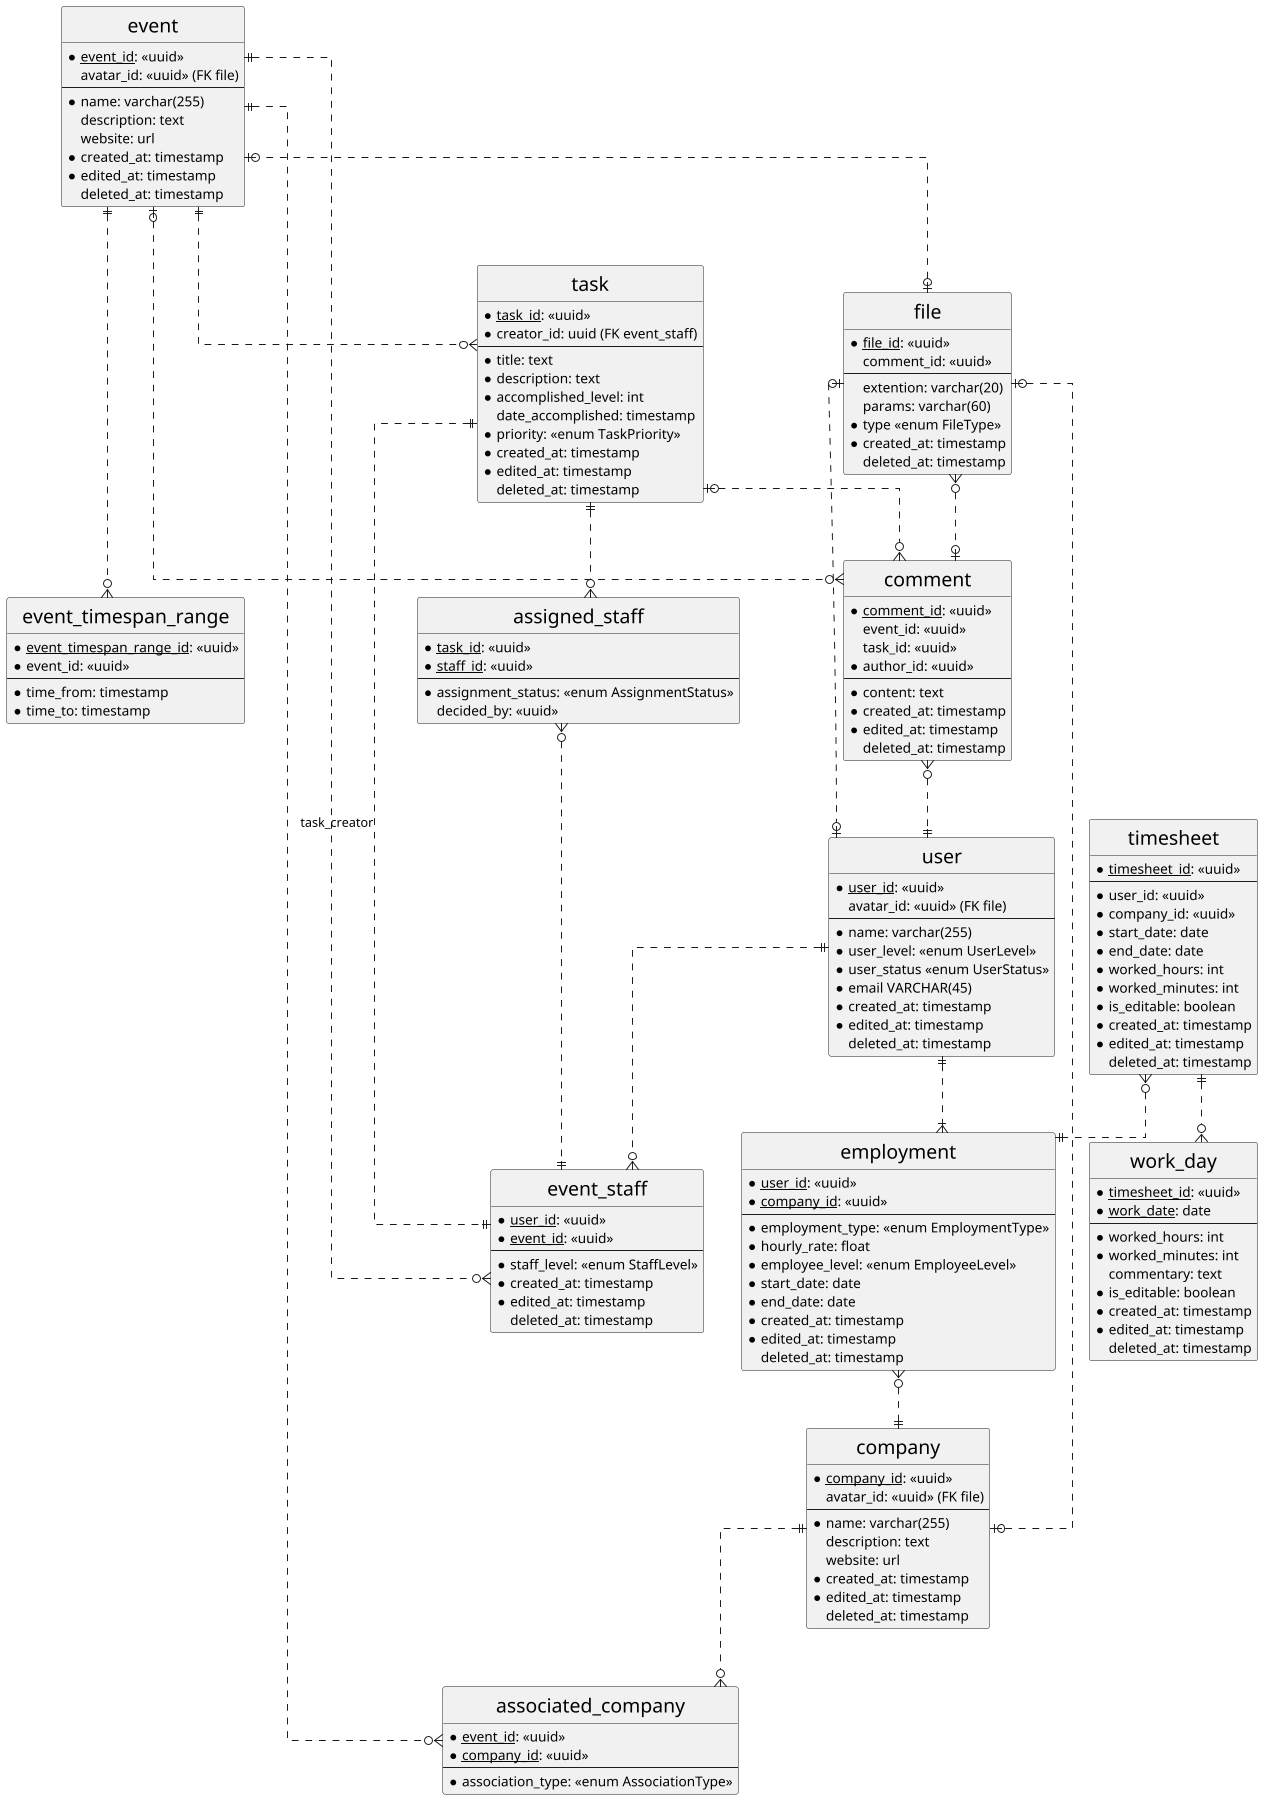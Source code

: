 @startuml erd
skinparam Linetype ortho
skinparam classFontSize 20
scale 1800 * 1800
hide circle

entity user {
    *<u>user_id</u>: <<uuid>>
    avatar_id: <<uuid>> (FK file)
    ---
    *name: varchar(255)
    *user_level: <<enum UserLevel>>
    *user_status <<enum UserStatus>>
    *email VARCHAR(45)
    *created_at: timestamp
    *edited_at: timestamp
    deleted_at: timestamp
}

entity timesheet {
    *<u>timesheet_id</u>: <<uuid>>
    ---
    *user_id: <<uuid>>
    *company_id: <<uuid>>
    *start_date: date
    *end_date: date
    *worked_hours: int
    *worked_minutes: int
    *is_editable: boolean
    *created_at: timestamp
    *edited_at: timestamp
    deleted_at: timestamp
}

entity work_day {
    *<u>timesheet_id</u>: <<uuid>>
    *<u>work_date</u>: date
    ---
    *worked_hours: int
    *worked_minutes: int
    commentary: text
    *is_editable: boolean
    *created_at: timestamp
    *edited_at: timestamp
    deleted_at: timestamp
}

together {
    entity event {
        *<u>event_id</u>: <<uuid>>
        avatar_id: <<uuid>> (FK file)
        ---
        *name: varchar(255)
        description: text
        website: url
        *created_at: timestamp
        *edited_at: timestamp
        deleted_at: timestamp
    }

    entity event_timespan_range {
        *<u>event_timespan_range_id</u>: <<uuid>>
        *event_id: <<uuid>>
        ---
        *time_from: timestamp
        *time_to: timestamp
    }
}

entity task {
    *<u>task_id</u>: <<uuid>>
    *creator_id: uuid (FK event_staff)
    --
    *title: text
    *description: text
    *accomplished_level: int
    date_accomplished: timestamp
    *priority: <<enum TaskPriority>>
    *created_at: timestamp
    *edited_at: timestamp
    deleted_at: timestamp
}

entity assigned_staff {
    *<u>task_id</u>: <<uuid>>
    *<u>staff_id</u>: <<uuid>>
    ---
    *assignment_status: <<enum AssignmentStatus>>
    decided_by: <<uuid>>
}

entity company {
    *<u>company_id</u>: <<uuid>>
    avatar_id: <<uuid>> (FK file)
    ---
    *name: varchar(255)
    description: text
    website: url
    *created_at: timestamp
    *edited_at: timestamp
    deleted_at: timestamp
}

entity associated_company {
    *<u>event_id</u>: <<uuid>>
    *<u>company_id</u>: <<uuid>>
    ---
    *association_type: <<enum AssociationType>>
}

entity employment {
    *<u>user_id</u>: <<uuid>>
    *<u>company_id</u>: <<uuid>>
    ---
    *employment_type: <<enum EmploymentType>>
    *hourly_rate: float
    *employee_level: <<enum EmployeeLevel>>
    *start_date: date
    *end_date: date
    *created_at: timestamp
    *edited_at: timestamp
    deleted_at: timestamp
}

entity event_staff {
    *<u>user_id</u>: <<uuid>>
    *<u>event_id</u>: <<uuid>>
    ---
    *staff_level: <<enum StaffLevel>>
    *created_at: timestamp
    *edited_at: timestamp
    deleted_at: timestamp
}

together {
    entity comment {
        *<u>comment_id</u>: <<uuid>>
        event_id: <<uuid>>
        task_id: <<uuid>>
        *author_id: <<uuid>>
        ---
        *content: text
        *created_at: timestamp
        *edited_at: timestamp
        deleted_at: timestamp
    }

    /'
    A `file` table allows to refer to file system paths by joining
    `file_id` and `extension` (and possibly using attributes like `type`).

    The `FileType` enum determines how the file is treated (e.g. image, text).
    It is expected to be used to determine how to present the file.
    be utilized for constructing a file system path the file gets stored at
    (and store all images under a dedicated `image/` directory for instance).

    The `params` column may optionally contain values in `param=value;` format.
    In case of images, it may store params representing e.g. width and height.
    '/
    entity file {
        *<u>file_id</u>: <<uuid>>
        comment_id: <<uuid>>
        ---
        extention: varchar(20)
        params: varchar(60)
        *type <<enum FileType>>
        *created_at: timestamp
        deleted_at: timestamp
    }
}

user||..|{employment
timesheet}o..||employment
timesheet||..o{work_day
employment}o..||company
event||.o{associated_company
company||..o{associated_company
event||..o{event_staff
event||..o{task
event|o...o{comment
event||...o{event_timespan_range
task|o...o{comment
comment}o..||user
task||..||event_staff : task_creator
task||..o{assigned_staff
assigned_staff}o..||event_staff
user||..o{event_staff
file}o..o|comment
file|o..o|company
file|o..o|event
file|o..o|user
@enduml